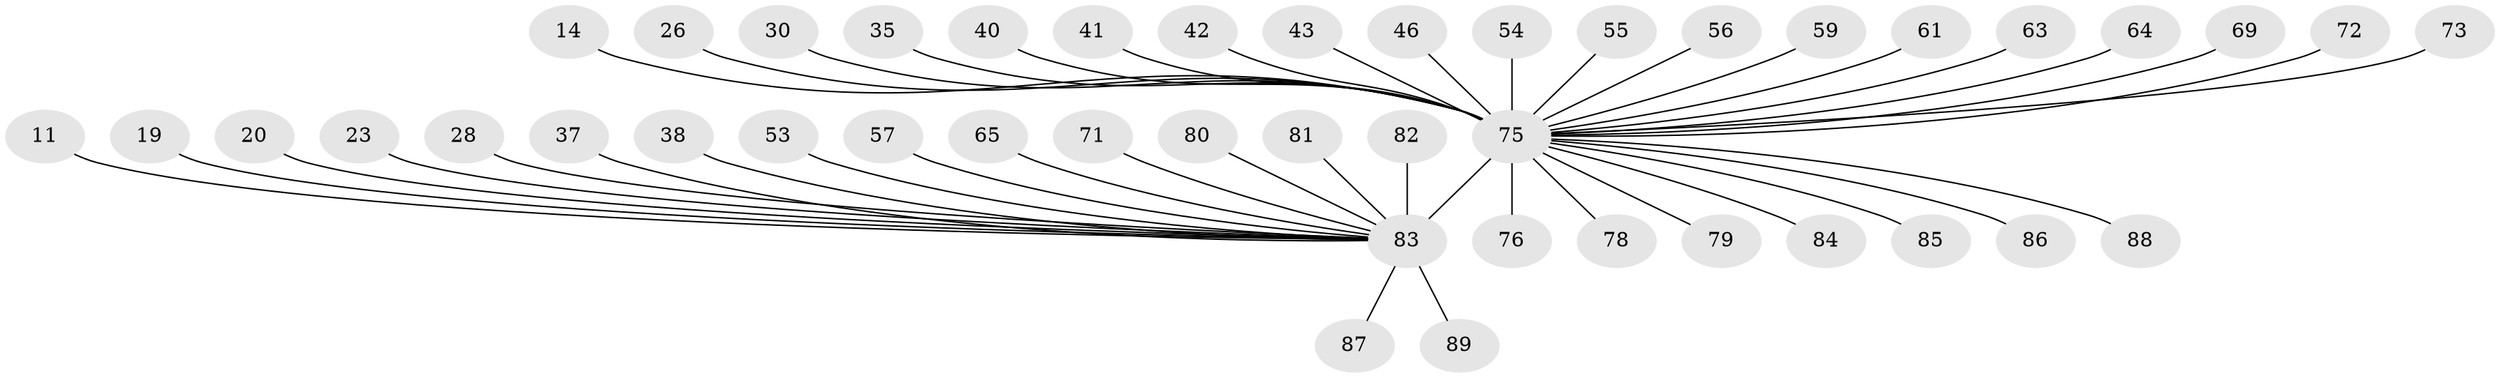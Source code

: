 // original degree distribution, {31: 0.011235955056179775, 2: 0.25842696629213485, 20: 0.011235955056179775, 10: 0.011235955056179775, 5: 0.011235955056179775, 7: 0.033707865168539325, 1: 0.4943820224719101, 4: 0.06741573033707865, 3: 0.056179775280898875, 6: 0.011235955056179775, 14: 0.011235955056179775, 11: 0.02247191011235955}
// Generated by graph-tools (version 1.1) at 2025/47/03/09/25 04:47:44]
// undirected, 44 vertices, 43 edges
graph export_dot {
graph [start="1"]
  node [color=gray90,style=filled];
  11;
  14;
  19;
  20;
  23 [super="+2"];
  26;
  28;
  30;
  35;
  37 [super="+18"];
  38 [super="+13"];
  40;
  41 [super="+16"];
  42;
  43;
  46;
  53;
  54;
  55;
  56;
  57 [super="+5"];
  59;
  61 [super="+29"];
  63;
  64 [super="+34+36"];
  65;
  69;
  71 [super="+31"];
  72;
  73;
  75 [super="+7+47+68+67+74+10+12"];
  76;
  78;
  79;
  80;
  81;
  82;
  83 [super="+4+1+58+32"];
  84;
  85;
  86 [super="+77"];
  87 [super="+49"];
  88;
  89 [super="+25"];
  11 -- 83;
  14 -- 75 [weight=3];
  19 -- 83;
  20 -- 83;
  23 -- 83;
  26 -- 75;
  28 -- 83;
  30 -- 75;
  35 -- 75;
  37 -- 83;
  38 -- 83 [weight=3];
  40 -- 75;
  41 -- 75 [weight=2];
  42 -- 75;
  43 -- 75;
  46 -- 75;
  53 -- 83;
  54 -- 75 [weight=2];
  55 -- 75;
  56 -- 75;
  57 -- 83;
  59 -- 75;
  61 -- 75 [weight=2];
  63 -- 75;
  64 -- 75;
  65 -- 83;
  69 -- 75;
  71 -- 83;
  72 -- 75 [weight=2];
  73 -- 75;
  75 -- 83 [weight=20];
  75 -- 85;
  75 -- 76;
  75 -- 78;
  75 -- 79;
  75 -- 84;
  75 -- 86;
  75 -- 88;
  80 -- 83;
  81 -- 83;
  82 -- 83;
  83 -- 89;
  83 -- 87;
}
